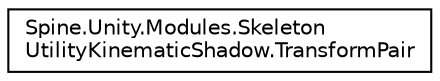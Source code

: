 digraph "그래픽컬한 클래스 계통도"
{
 // LATEX_PDF_SIZE
  edge [fontname="Helvetica",fontsize="10",labelfontname="Helvetica",labelfontsize="10"];
  node [fontname="Helvetica",fontsize="10",shape=record];
  rankdir="LR";
  Node0 [label="Spine.Unity.Modules.Skeleton\lUtilityKinematicShadow.TransformPair",height=0.2,width=0.4,color="black", fillcolor="white", style="filled",URL="$struct_spine_1_1_unity_1_1_modules_1_1_skeleton_utility_kinematic_shadow_1_1_transform_pair.html",tooltip=" "];
}
